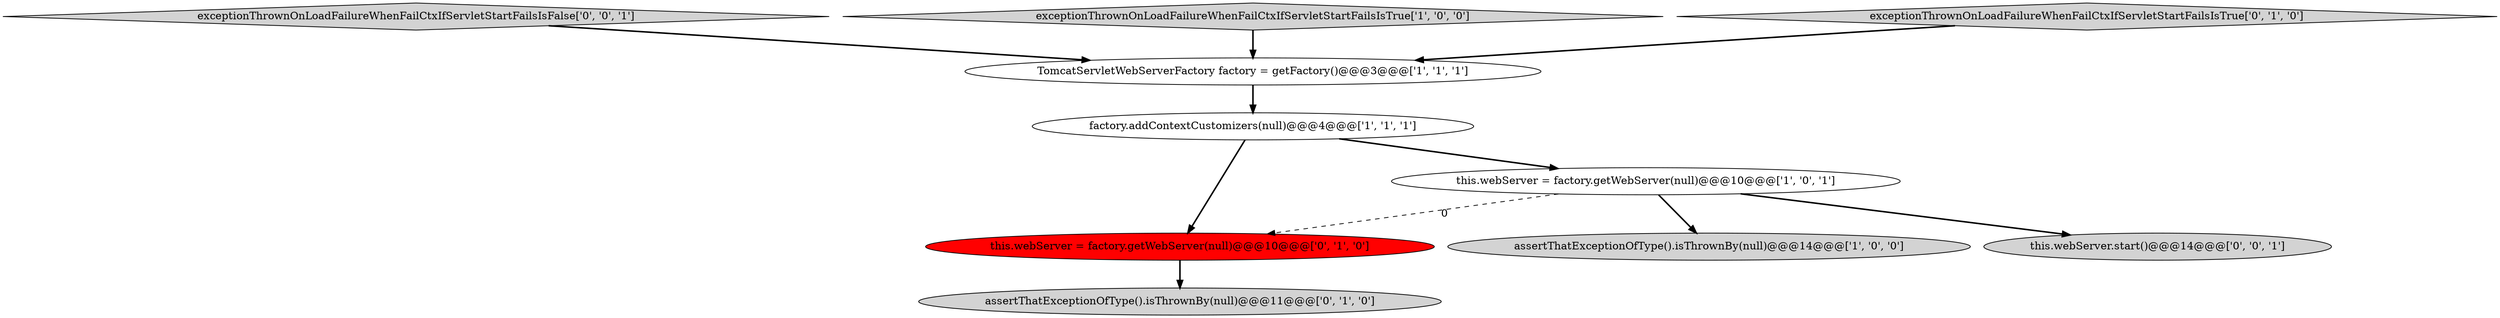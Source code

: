 digraph {
1 [style = filled, label = "TomcatServletWebServerFactory factory = getFactory()@@@3@@@['1', '1', '1']", fillcolor = white, shape = ellipse image = "AAA0AAABBB1BBB"];
8 [style = filled, label = "exceptionThrownOnLoadFailureWhenFailCtxIfServletStartFailsIsFalse['0', '0', '1']", fillcolor = lightgray, shape = diamond image = "AAA0AAABBB3BBB"];
0 [style = filled, label = "this.webServer = factory.getWebServer(null)@@@10@@@['1', '0', '1']", fillcolor = white, shape = ellipse image = "AAA0AAABBB1BBB"];
9 [style = filled, label = "this.webServer.start()@@@14@@@['0', '0', '1']", fillcolor = lightgray, shape = ellipse image = "AAA0AAABBB3BBB"];
3 [style = filled, label = "exceptionThrownOnLoadFailureWhenFailCtxIfServletStartFailsIsTrue['1', '0', '0']", fillcolor = lightgray, shape = diamond image = "AAA0AAABBB1BBB"];
7 [style = filled, label = "exceptionThrownOnLoadFailureWhenFailCtxIfServletStartFailsIsTrue['0', '1', '0']", fillcolor = lightgray, shape = diamond image = "AAA0AAABBB2BBB"];
5 [style = filled, label = "this.webServer = factory.getWebServer(null)@@@10@@@['0', '1', '0']", fillcolor = red, shape = ellipse image = "AAA1AAABBB2BBB"];
4 [style = filled, label = "factory.addContextCustomizers(null)@@@4@@@['1', '1', '1']", fillcolor = white, shape = ellipse image = "AAA0AAABBB1BBB"];
2 [style = filled, label = "assertThatExceptionOfType().isThrownBy(null)@@@14@@@['1', '0', '0']", fillcolor = lightgray, shape = ellipse image = "AAA0AAABBB1BBB"];
6 [style = filled, label = "assertThatExceptionOfType().isThrownBy(null)@@@11@@@['0', '1', '0']", fillcolor = lightgray, shape = ellipse image = "AAA0AAABBB2BBB"];
8->1 [style = bold, label=""];
1->4 [style = bold, label=""];
0->9 [style = bold, label=""];
7->1 [style = bold, label=""];
5->6 [style = bold, label=""];
3->1 [style = bold, label=""];
0->5 [style = dashed, label="0"];
4->5 [style = bold, label=""];
4->0 [style = bold, label=""];
0->2 [style = bold, label=""];
}
